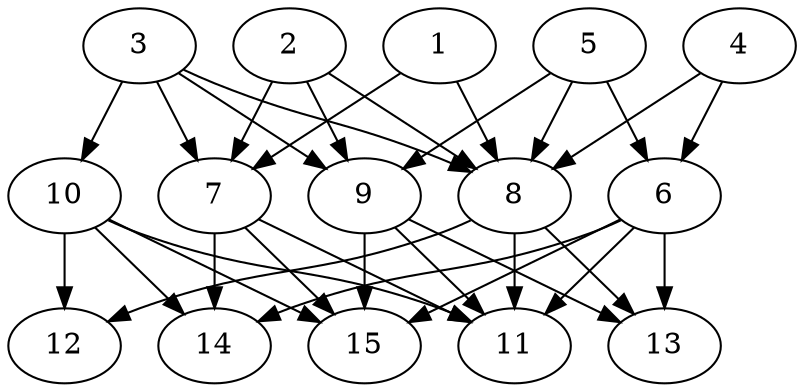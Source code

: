 // DAG automatically generated by daggen at Thu Oct  3 13:59:26 2019
// ./daggen --dot -n 15 --ccr 0.5 --fat 0.7 --regular 0.9 --density 0.9 --mindata 5242880 --maxdata 52428800 
digraph G {
  1 [size="50380800", alpha="0.19", expect_size="25190400"] 
  1 -> 7 [size ="25190400"]
  1 -> 8 [size ="25190400"]
  2 [size="93556736", alpha="0.11", expect_size="46778368"] 
  2 -> 7 [size ="46778368"]
  2 -> 8 [size ="46778368"]
  2 -> 9 [size ="46778368"]
  3 [size="70230016", alpha="0.17", expect_size="35115008"] 
  3 -> 7 [size ="35115008"]
  3 -> 8 [size ="35115008"]
  3 -> 9 [size ="35115008"]
  3 -> 10 [size ="35115008"]
  4 [size="15403008", alpha="0.07", expect_size="7701504"] 
  4 -> 6 [size ="7701504"]
  4 -> 8 [size ="7701504"]
  5 [size="81338368", alpha="0.19", expect_size="40669184"] 
  5 -> 6 [size ="40669184"]
  5 -> 8 [size ="40669184"]
  5 -> 9 [size ="40669184"]
  6 [size="90607616", alpha="0.12", expect_size="45303808"] 
  6 -> 11 [size ="45303808"]
  6 -> 13 [size ="45303808"]
  6 -> 14 [size ="45303808"]
  6 -> 15 [size ="45303808"]
  7 [size="92151808", alpha="0.18", expect_size="46075904"] 
  7 -> 11 [size ="46075904"]
  7 -> 14 [size ="46075904"]
  7 -> 15 [size ="46075904"]
  8 [size="36800512", alpha="0.07", expect_size="18400256"] 
  8 -> 11 [size ="18400256"]
  8 -> 12 [size ="18400256"]
  8 -> 13 [size ="18400256"]
  9 [size="56905728", alpha="0.11", expect_size="28452864"] 
  9 -> 11 [size ="28452864"]
  9 -> 13 [size ="28452864"]
  9 -> 15 [size ="28452864"]
  10 [size="36810752", alpha="0.00", expect_size="18405376"] 
  10 -> 11 [size ="18405376"]
  10 -> 12 [size ="18405376"]
  10 -> 14 [size ="18405376"]
  10 -> 15 [size ="18405376"]
  11 [size="69007360", alpha="0.17", expect_size="34503680"] 
  12 [size="64573440", alpha="0.06", expect_size="32286720"] 
  13 [size="24252416", alpha="0.18", expect_size="12126208"] 
  14 [size="12394496", alpha="0.02", expect_size="6197248"] 
  15 [size="47007744", alpha="0.08", expect_size="23503872"] 
}
